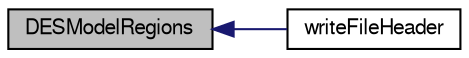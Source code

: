digraph "DESModelRegions"
{
  bgcolor="transparent";
  edge [fontname="FreeSans",fontsize="10",labelfontname="FreeSans",labelfontsize="10"];
  node [fontname="FreeSans",fontsize="10",shape=record];
  rankdir="LR";
  Node1 [label="DESModelRegions",height=0.2,width=0.4,color="black", fillcolor="grey75", style="filled", fontcolor="black"];
  Node1 -> Node2 [dir="back",color="midnightblue",fontsize="10",style="solid",fontname="FreeSans"];
  Node2 [label="writeFileHeader",height=0.2,width=0.4,color="black",URL="$a28882.html#a9e619cf96b2a2ae6779b4209d45ed8f8",tooltip="File header information. "];
}
